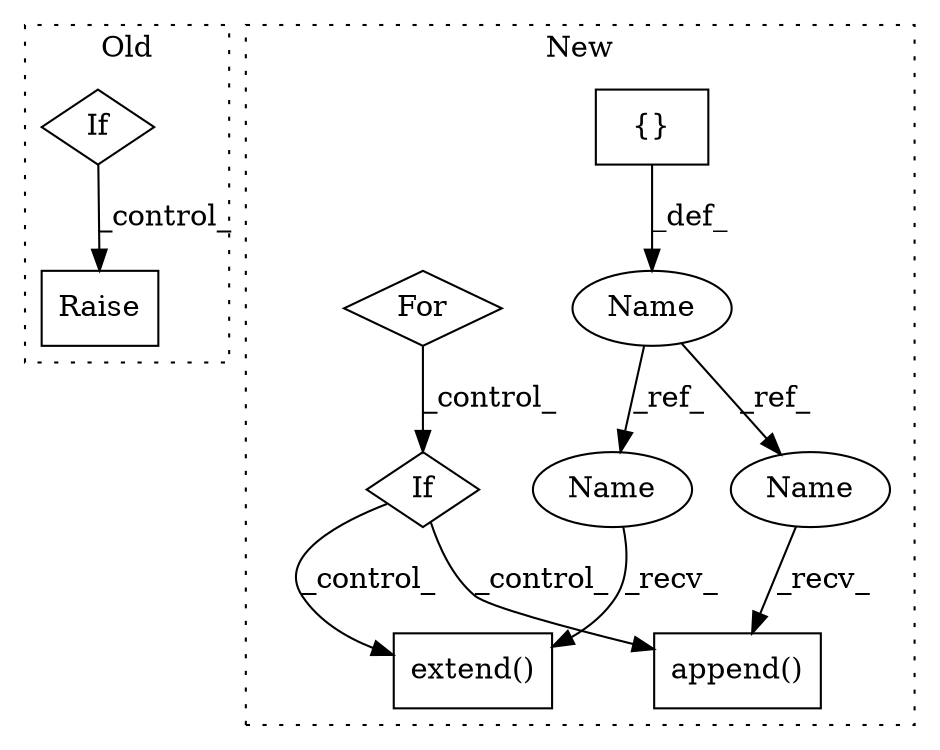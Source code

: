 digraph G {
subgraph cluster0 {
1 [label="Raise" a="91" s="976" l="6" shape="box"];
3 [label="If" a="96" s="923" l="3" shape="diamond"];
label = "Old";
style="dotted";
}
subgraph cluster1 {
2 [label="extend()" a="75" s="1170,1197" l="19,1" shape="box"];
4 [label="If" a="96" s="1124" l="3" shape="diamond"];
5 [label="{}" a="59" s="938,938" l="2,1" shape="box"];
6 [label="For" a="107" s="950,965" l="4,14" shape="diamond"];
7 [label="append()" a="75" s="1233,1253" l="19,1" shape="box"];
8 [label="Name" a="87" s="924" l="11" shape="ellipse"];
9 [label="Name" a="87" s="1170" l="11" shape="ellipse"];
10 [label="Name" a="87" s="1233" l="11" shape="ellipse"];
label = "New";
style="dotted";
}
3 -> 1 [label="_control_"];
4 -> 2 [label="_control_"];
4 -> 7 [label="_control_"];
5 -> 8 [label="_def_"];
6 -> 4 [label="_control_"];
8 -> 9 [label="_ref_"];
8 -> 10 [label="_ref_"];
9 -> 2 [label="_recv_"];
10 -> 7 [label="_recv_"];
}